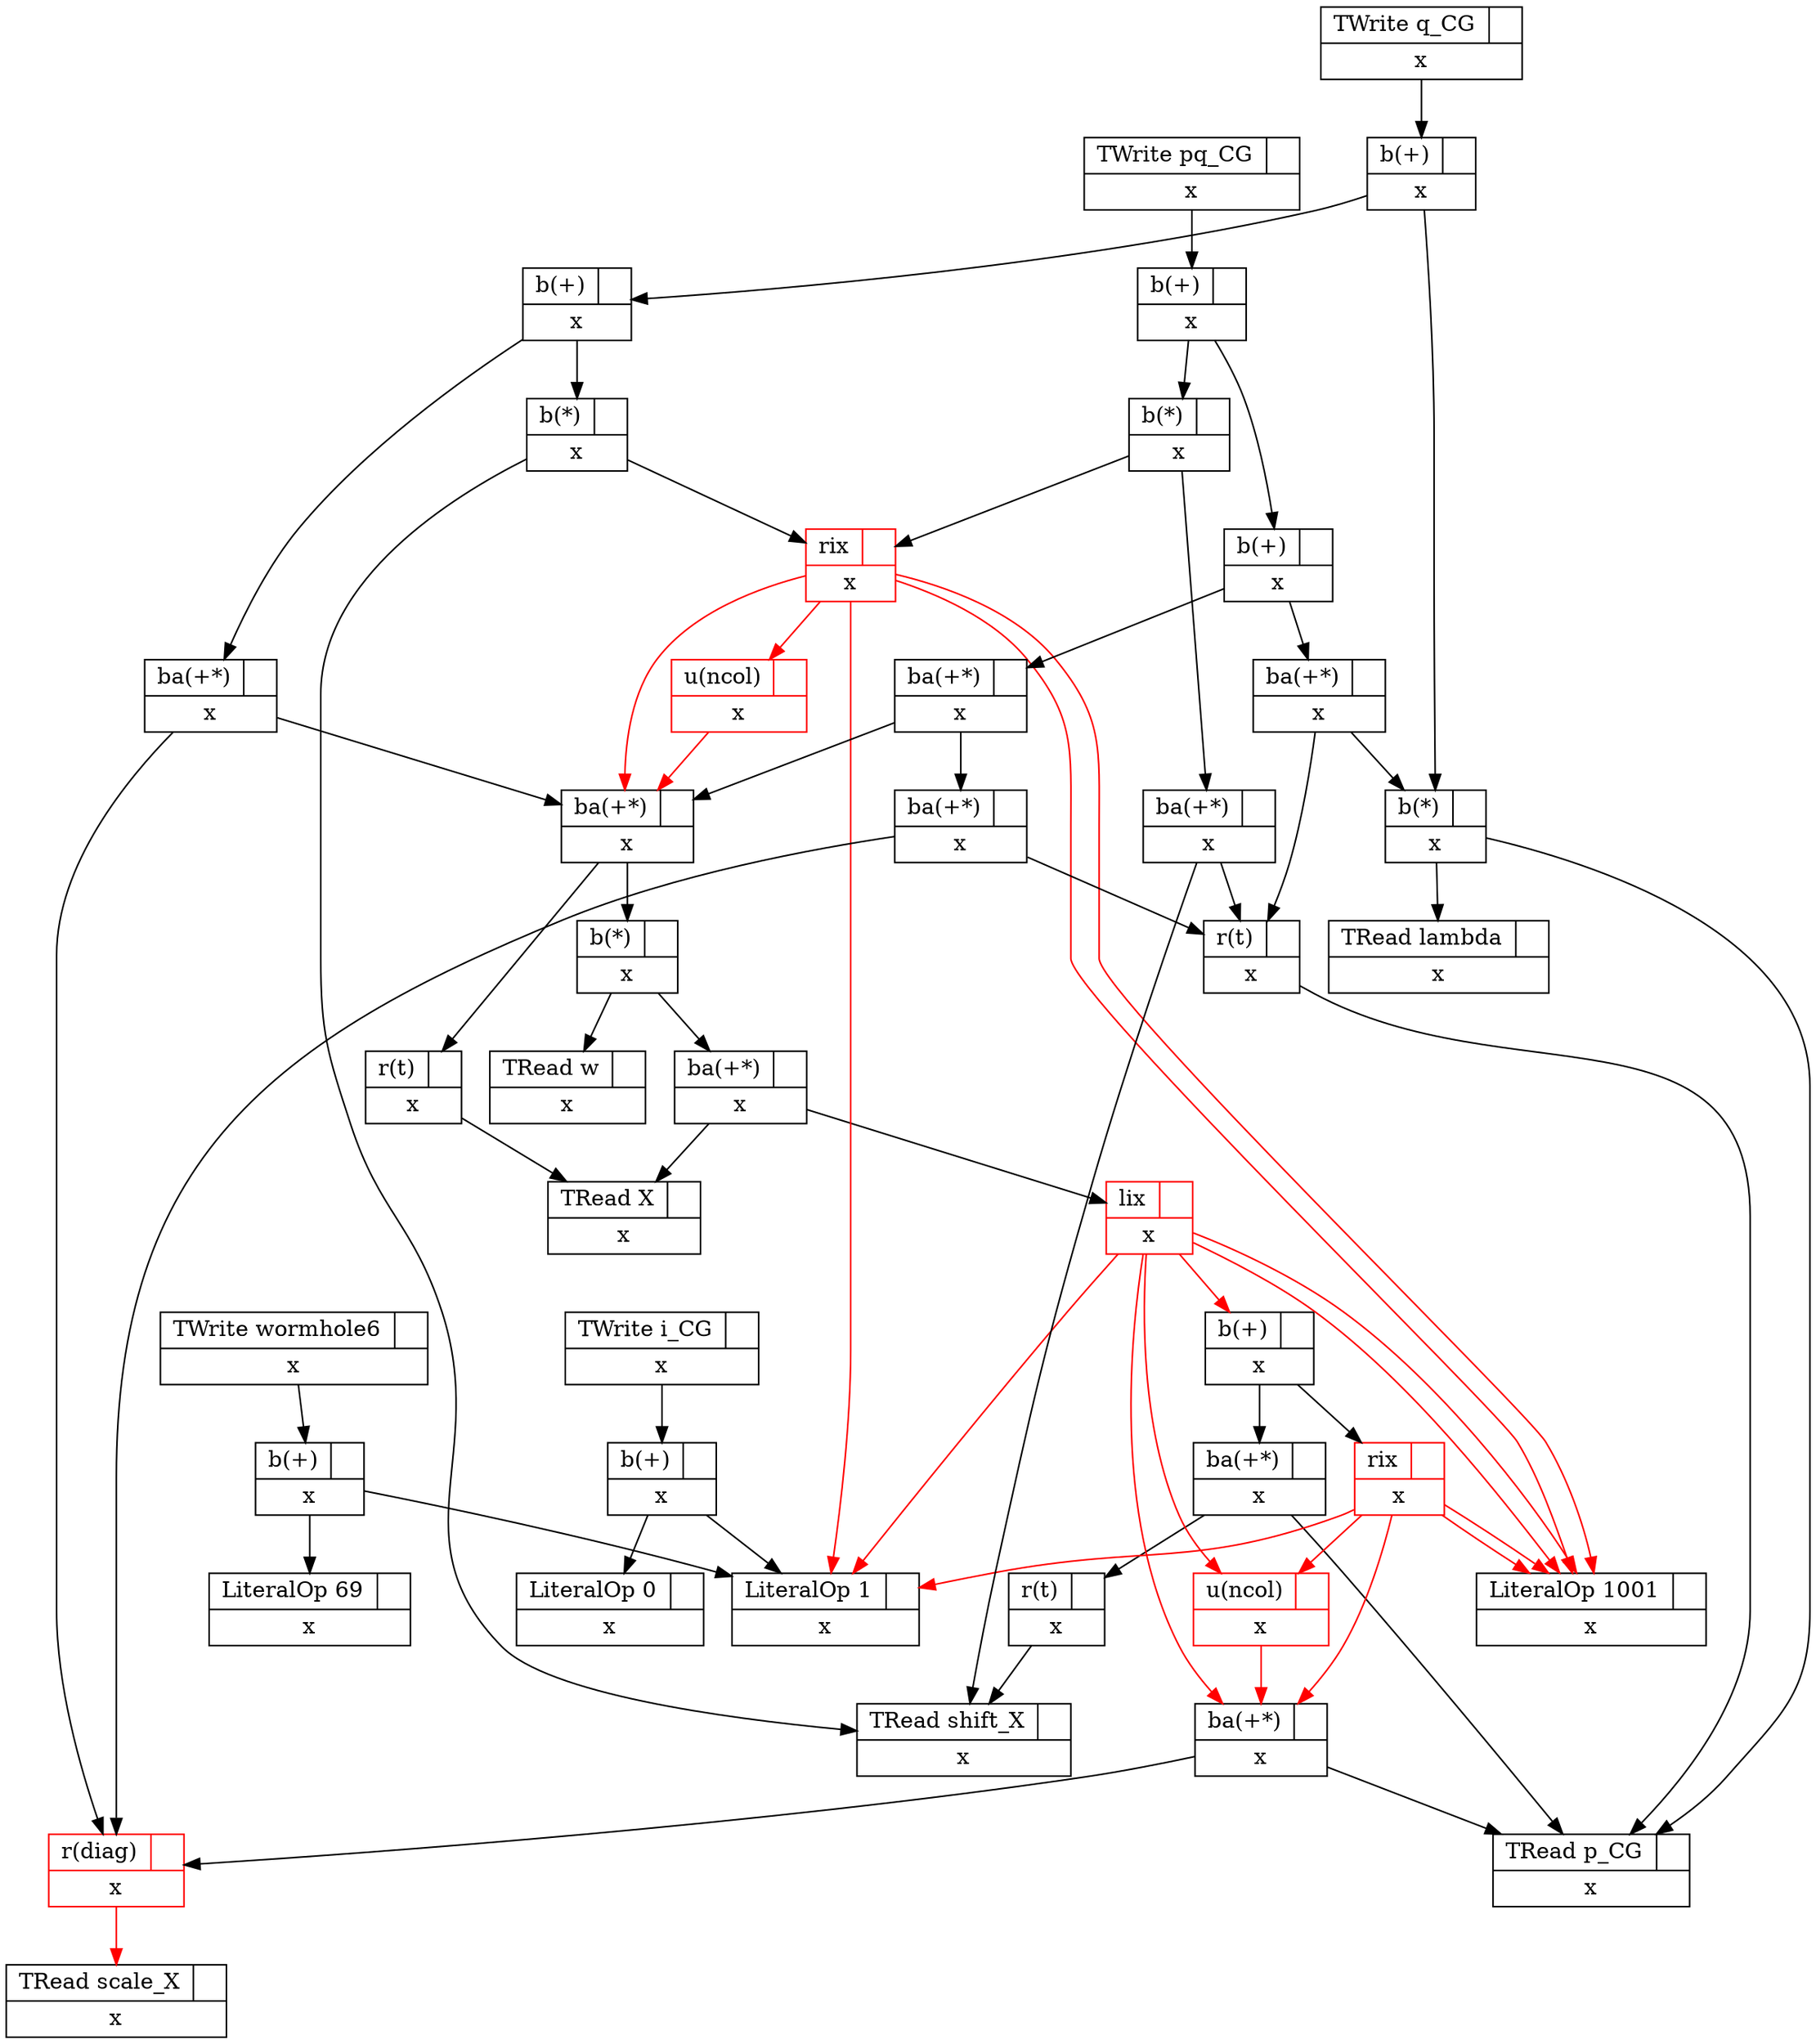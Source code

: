 digraph graphname {
1 [shape=record label="{{LiteralOp 1 |  } | x}" color="black"];
3 [shape=record label="{{LiteralOp 69 |  } | x}" color="black"];
4 [shape=record label="{{b(+) |  } | x}" color="black"];
4->1 [color="black"];
4->3 [color="black"];
5 [shape=record label="{{TWrite wormhole6 |  } | x}" color="black"];
5->4 [color="black"];
7 [shape=record label="{{LiteralOp 0 |  } | x}" color="black"];
8 [shape=record label="{{b(+) |  } | x}" color="black"];
8->1 [color="black"];
8->7 [color="black"];
9 [shape=record label="{{TWrite i_CG |  } | x}" color="black"];
9->8 [color="black"];
13 [shape=record label="{{TRead scale_X |  } | x}" color="black"];
14 [shape=record label="{{r(diag) |  } | x}" color="red"];
14->13 [color="red"];
18 [shape=record label="{{TRead X |  } | x}" color="black"];
19 [shape=record label="{{r(t) |  } | x}" color="black"];
19->18 [color="black"];
22 [shape=record label="{{TRead p_CG |  } | x}" color="black"];
23 [shape=record label="{{ba(+*) |  } | x}" color="black"];
23->14 [color="black"];
23->22 [color="black"];
26 [shape=record label="{{TRead shift_X |  } | x}" color="black"];
27 [shape=record label="{{r(t) |  } | x}" color="black"];
27->26 [color="black"];
28 [shape=record label="{{ba(+*) |  } | x}" color="black"];
28->27 [color="black"];
28->22 [color="black"];
30 [shape=record label="{{LiteralOp 1001 |  } | x}" color="black"];
32 [shape=record label="{{u(ncol) |  } | x}" color="red"];
32->23 [color="red"];
33 [shape=record label="{{rix |  } | x}" color="red"];
33->23 [color="red"];
33->30 [color="red"];
33->30 [color="red"];
33->1 [color="red"];
33->32 [color="red"];
34 [shape=record label="{{b(+) |  } | x}" color="black"];
34->28 [color="black"];
34->33 [color="black"];
35 [shape=record label="{{lix |  } | x}" color="red"];
35->23 [color="red"];
35->34 [color="red"];
35->30 [color="red"];
35->30 [color="red"];
35->1 [color="red"];
35->32 [color="red"];
36 [shape=record label="{{ba(+*) |  } | x}" color="black"];
36->18 [color="black"];
36->35 [color="black"];
38 [shape=record label="{{TRead w |  } | x}" color="black"];
39 [shape=record label="{{b(*) |  } | x}" color="black"];
39->36 [color="black"];
39->38 [color="black"];
40 [shape=record label="{{ba(+*) |  } | x}" color="black"];
40->19 [color="black"];
40->39 [color="black"];
41 [shape=record label="{{ba(+*) |  } | x}" color="black"];
41->14 [color="black"];
41->40 [color="black"];
42 [shape=record label="{{u(ncol) |  } | x}" color="red"];
42->40 [color="red"];
43 [shape=record label="{{rix |  } | x}" color="red"];
43->40 [color="red"];
43->30 [color="red"];
43->30 [color="red"];
43->1 [color="red"];
43->42 [color="red"];
44 [shape=record label="{{b(*) |  } | x}" color="black"];
44->43 [color="black"];
44->26 [color="black"];
45 [shape=record label="{{b(+) |  } | x}" color="black"];
45->41 [color="black"];
45->44 [color="black"];
47 [shape=record label="{{TRead lambda |  } | x}" color="black"];
48 [shape=record label="{{b(*) |  } | x}" color="black"];
48->22 [color="black"];
48->47 [color="black"];
49 [shape=record label="{{b(+) |  } | x}" color="black"];
49->45 [color="black"];
49->48 [color="black"];
50 [shape=record label="{{TWrite q_CG |  } | x}" color="black"];
50->49 [color="black"];
51 [shape=record label="{{r(t) |  } | x}" color="black"];
51->22 [color="black"];
52 [shape=record label="{{ba(+*) |  } | x}" color="black"];
52->51 [color="black"];
52->26 [color="black"];
53 [shape=record label="{{b(*) |  } | x}" color="black"];
53->43 [color="black"];
53->52 [color="black"];
54 [shape=record label="{{ba(+*) |  } | x}" color="black"];
54->51 [color="black"];
54->48 [color="black"];
55 [shape=record label="{{ba(+*) |  } | x}" color="black"];
55->51 [color="black"];
55->14 [color="black"];
56 [shape=record label="{{ba(+*) |  } | x}" color="black"];
56->55 [color="black"];
56->40 [color="black"];
57 [shape=record label="{{b(+) |  } | x}" color="black"];
57->54 [color="black"];
57->56 [color="black"];
58 [shape=record label="{{b(+) |  } | x}" color="black"];
58->53 [color="black"];
58->57 [color="black"];
59 [shape=record label="{{TWrite pq_CG |  } | x}" color="black"];
59->58 [color="black"];
}
